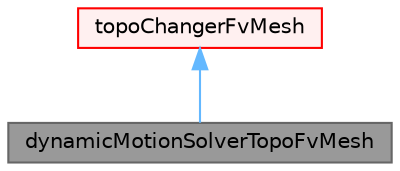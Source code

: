 digraph "dynamicMotionSolverTopoFvMesh"
{
 // LATEX_PDF_SIZE
  bgcolor="transparent";
  edge [fontname=Helvetica,fontsize=10,labelfontname=Helvetica,labelfontsize=10];
  node [fontname=Helvetica,fontsize=10,shape=box,height=0.2,width=0.4];
  Node1 [id="Node000001",label="dynamicMotionSolverTopoFvMesh",height=0.2,width=0.4,color="gray40", fillcolor="grey60", style="filled", fontcolor="black",tooltip="Sample topoChangerFvMesh that moves an object using a motion solver."];
  Node2 -> Node1 [id="edge1_Node000001_Node000002",dir="back",color="steelblue1",style="solid",tooltip=" "];
  Node2 [id="Node000002",label="topoChangerFvMesh",height=0.2,width=0.4,color="red", fillcolor="#FFF0F0", style="filled",URL="$classFoam_1_1topoChangerFvMesh.html",tooltip="Abstract base class for a topology changing fvMesh."];
}

